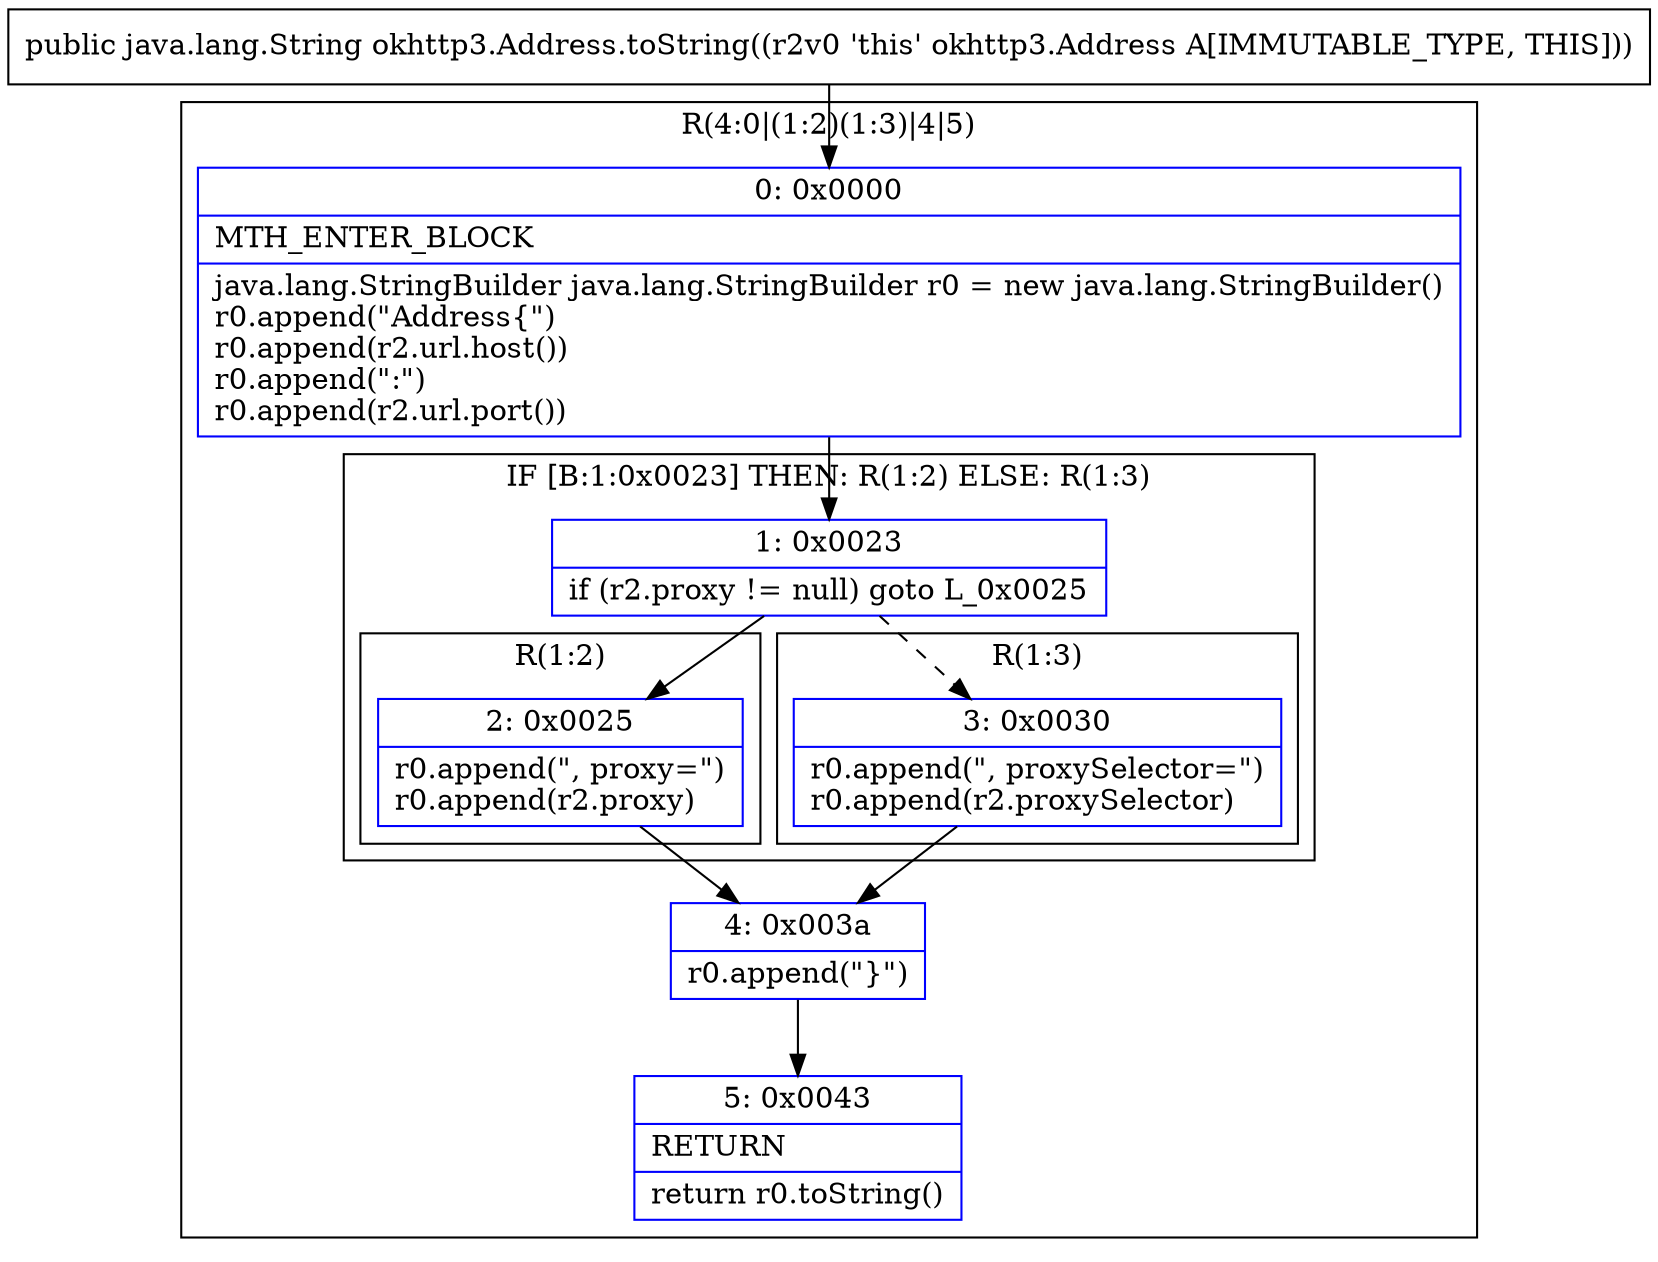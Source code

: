 digraph "CFG forokhttp3.Address.toString()Ljava\/lang\/String;" {
subgraph cluster_Region_1260127788 {
label = "R(4:0|(1:2)(1:3)|4|5)";
node [shape=record,color=blue];
Node_0 [shape=record,label="{0\:\ 0x0000|MTH_ENTER_BLOCK\l|java.lang.StringBuilder java.lang.StringBuilder r0 = new java.lang.StringBuilder()\lr0.append(\"Address\{\")\lr0.append(r2.url.host())\lr0.append(\":\")\lr0.append(r2.url.port())\l}"];
subgraph cluster_IfRegion_200909483 {
label = "IF [B:1:0x0023] THEN: R(1:2) ELSE: R(1:3)";
node [shape=record,color=blue];
Node_1 [shape=record,label="{1\:\ 0x0023|if (r2.proxy != null) goto L_0x0025\l}"];
subgraph cluster_Region_339794278 {
label = "R(1:2)";
node [shape=record,color=blue];
Node_2 [shape=record,label="{2\:\ 0x0025|r0.append(\", proxy=\")\lr0.append(r2.proxy)\l}"];
}
subgraph cluster_Region_1901267029 {
label = "R(1:3)";
node [shape=record,color=blue];
Node_3 [shape=record,label="{3\:\ 0x0030|r0.append(\", proxySelector=\")\lr0.append(r2.proxySelector)\l}"];
}
}
Node_4 [shape=record,label="{4\:\ 0x003a|r0.append(\"\}\")\l}"];
Node_5 [shape=record,label="{5\:\ 0x0043|RETURN\l|return r0.toString()\l}"];
}
MethodNode[shape=record,label="{public java.lang.String okhttp3.Address.toString((r2v0 'this' okhttp3.Address A[IMMUTABLE_TYPE, THIS])) }"];
MethodNode -> Node_0;
Node_0 -> Node_1;
Node_1 -> Node_2;
Node_1 -> Node_3[style=dashed];
Node_2 -> Node_4;
Node_3 -> Node_4;
Node_4 -> Node_5;
}

